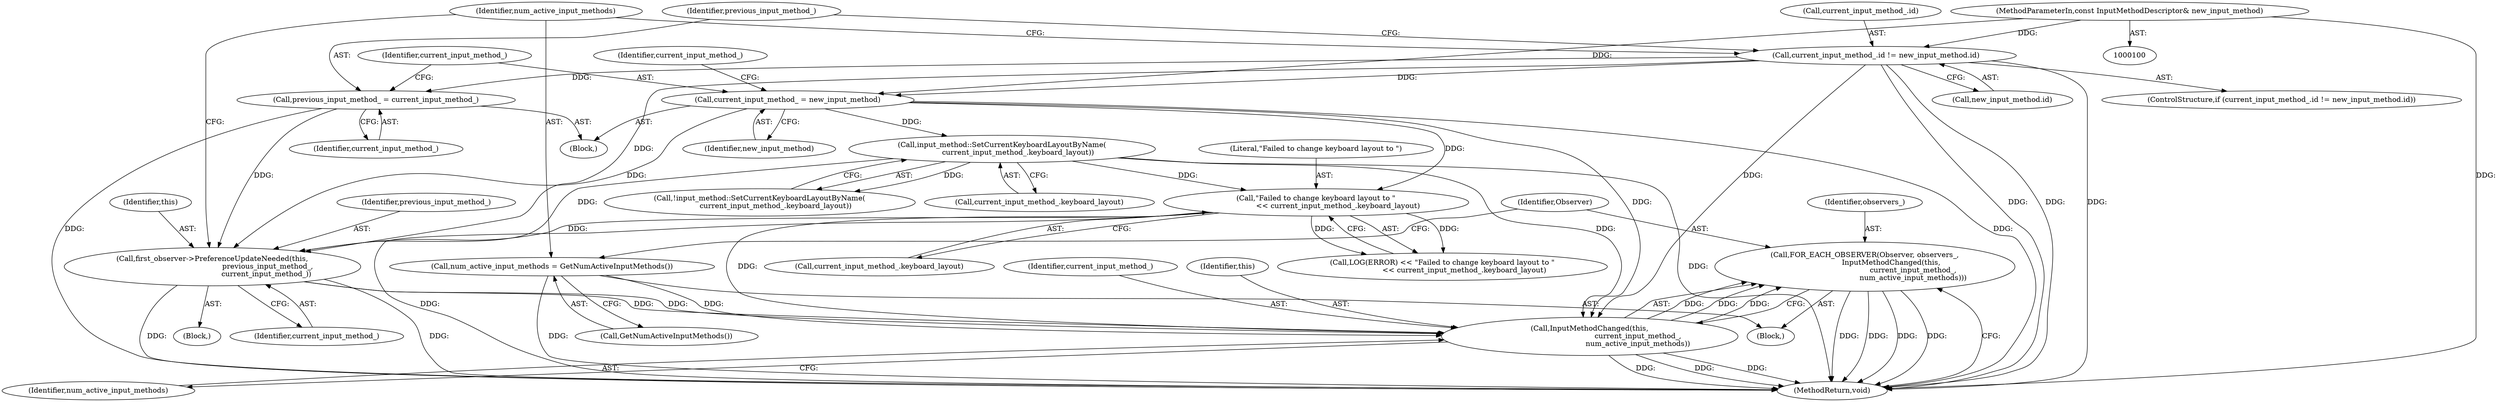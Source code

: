 digraph "1_Chrome_dc7b094a338c6c521f918f478e993f0f74bbea0d_2@del" {
"1000149" [label="(Call,FOR_EACH_OBSERVER(Observer, observers_,\n                       InputMethodChanged(this,\n                                          current_input_method_,\n                                          num_active_input_methods)))"];
"1000152" [label="(Call,InputMethodChanged(this,\n                                          current_input_method_,\n                                          num_active_input_methods))"];
"1000141" [label="(Call,first_observer->PreferenceUpdateNeeded(this,\n                                                previous_input_method_,\n                                               current_input_method_))"];
"1000112" [label="(Call,previous_input_method_ = current_input_method_)"];
"1000104" [label="(Call,current_input_method_.id != new_input_method.id)"];
"1000101" [label="(MethodParameterIn,const InputMethodDescriptor& new_input_method)"];
"1000128" [label="(Call,\"Failed to change keyboard layout to \"\n                   << current_input_method_.keyboard_layout)"];
"1000120" [label="(Call,input_method::SetCurrentKeyboardLayoutByName(\n              current_input_method_.keyboard_layout))"];
"1000115" [label="(Call,current_input_method_ = new_input_method)"];
"1000146" [label="(Call,num_active_input_methods = GetNumActiveInputMethods())"];
"1000105" [label="(Call,current_input_method_.id)"];
"1000154" [label="(Identifier,current_input_method_)"];
"1000103" [label="(ControlStructure,if (current_input_method_.id != new_input_method.id))"];
"1000104" [label="(Call,current_input_method_.id != new_input_method.id)"];
"1000113" [label="(Identifier,previous_input_method_)"];
"1000129" [label="(Literal,\"Failed to change keyboard layout to \")"];
"1000150" [label="(Identifier,Observer)"];
"1000143" [label="(Identifier,previous_input_method_)"];
"1000111" [label="(Block,)"];
"1000125" [label="(Call,LOG(ERROR) << \"Failed to change keyboard layout to \"\n                   << current_input_method_.keyboard_layout)"];
"1000156" [label="(MethodReturn,void)"];
"1000151" [label="(Identifier,observers_)"];
"1000116" [label="(Identifier,current_input_method_)"];
"1000115" [label="(Call,current_input_method_ = new_input_method)"];
"1000142" [label="(Identifier,this)"];
"1000117" [label="(Identifier,new_input_method)"];
"1000140" [label="(Block,)"];
"1000108" [label="(Call,new_input_method.id)"];
"1000119" [label="(Call,!input_method::SetCurrentKeyboardLayoutByName(\n              current_input_method_.keyboard_layout))"];
"1000122" [label="(Identifier,current_input_method_)"];
"1000121" [label="(Call,current_input_method_.keyboard_layout)"];
"1000141" [label="(Call,first_observer->PreferenceUpdateNeeded(this,\n                                                previous_input_method_,\n                                               current_input_method_))"];
"1000146" [label="(Call,num_active_input_methods = GetNumActiveInputMethods())"];
"1000101" [label="(MethodParameterIn,const InputMethodDescriptor& new_input_method)"];
"1000120" [label="(Call,input_method::SetCurrentKeyboardLayoutByName(\n              current_input_method_.keyboard_layout))"];
"1000102" [label="(Block,)"];
"1000147" [label="(Identifier,num_active_input_methods)"];
"1000114" [label="(Identifier,current_input_method_)"];
"1000152" [label="(Call,InputMethodChanged(this,\n                                          current_input_method_,\n                                          num_active_input_methods))"];
"1000148" [label="(Call,GetNumActiveInputMethods())"];
"1000128" [label="(Call,\"Failed to change keyboard layout to \"\n                   << current_input_method_.keyboard_layout)"];
"1000149" [label="(Call,FOR_EACH_OBSERVER(Observer, observers_,\n                       InputMethodChanged(this,\n                                          current_input_method_,\n                                          num_active_input_methods)))"];
"1000155" [label="(Identifier,num_active_input_methods)"];
"1000112" [label="(Call,previous_input_method_ = current_input_method_)"];
"1000130" [label="(Call,current_input_method_.keyboard_layout)"];
"1000144" [label="(Identifier,current_input_method_)"];
"1000153" [label="(Identifier,this)"];
"1000149" -> "1000102"  [label="AST: "];
"1000149" -> "1000152"  [label="CFG: "];
"1000150" -> "1000149"  [label="AST: "];
"1000151" -> "1000149"  [label="AST: "];
"1000152" -> "1000149"  [label="AST: "];
"1000156" -> "1000149"  [label="CFG: "];
"1000149" -> "1000156"  [label="DDG: "];
"1000149" -> "1000156"  [label="DDG: "];
"1000149" -> "1000156"  [label="DDG: "];
"1000149" -> "1000156"  [label="DDG: "];
"1000152" -> "1000149"  [label="DDG: "];
"1000152" -> "1000149"  [label="DDG: "];
"1000152" -> "1000149"  [label="DDG: "];
"1000152" -> "1000155"  [label="CFG: "];
"1000153" -> "1000152"  [label="AST: "];
"1000154" -> "1000152"  [label="AST: "];
"1000155" -> "1000152"  [label="AST: "];
"1000152" -> "1000156"  [label="DDG: "];
"1000152" -> "1000156"  [label="DDG: "];
"1000152" -> "1000156"  [label="DDG: "];
"1000141" -> "1000152"  [label="DDG: "];
"1000141" -> "1000152"  [label="DDG: "];
"1000128" -> "1000152"  [label="DDG: "];
"1000104" -> "1000152"  [label="DDG: "];
"1000120" -> "1000152"  [label="DDG: "];
"1000115" -> "1000152"  [label="DDG: "];
"1000146" -> "1000152"  [label="DDG: "];
"1000141" -> "1000140"  [label="AST: "];
"1000141" -> "1000144"  [label="CFG: "];
"1000142" -> "1000141"  [label="AST: "];
"1000143" -> "1000141"  [label="AST: "];
"1000144" -> "1000141"  [label="AST: "];
"1000147" -> "1000141"  [label="CFG: "];
"1000141" -> "1000156"  [label="DDG: "];
"1000141" -> "1000156"  [label="DDG: "];
"1000112" -> "1000141"  [label="DDG: "];
"1000128" -> "1000141"  [label="DDG: "];
"1000104" -> "1000141"  [label="DDG: "];
"1000120" -> "1000141"  [label="DDG: "];
"1000115" -> "1000141"  [label="DDG: "];
"1000112" -> "1000111"  [label="AST: "];
"1000112" -> "1000114"  [label="CFG: "];
"1000113" -> "1000112"  [label="AST: "];
"1000114" -> "1000112"  [label="AST: "];
"1000116" -> "1000112"  [label="CFG: "];
"1000112" -> "1000156"  [label="DDG: "];
"1000104" -> "1000112"  [label="DDG: "];
"1000104" -> "1000103"  [label="AST: "];
"1000104" -> "1000108"  [label="CFG: "];
"1000105" -> "1000104"  [label="AST: "];
"1000108" -> "1000104"  [label="AST: "];
"1000113" -> "1000104"  [label="CFG: "];
"1000147" -> "1000104"  [label="CFG: "];
"1000104" -> "1000156"  [label="DDG: "];
"1000104" -> "1000156"  [label="DDG: "];
"1000104" -> "1000156"  [label="DDG: "];
"1000101" -> "1000104"  [label="DDG: "];
"1000104" -> "1000115"  [label="DDG: "];
"1000101" -> "1000100"  [label="AST: "];
"1000101" -> "1000156"  [label="DDG: "];
"1000101" -> "1000115"  [label="DDG: "];
"1000128" -> "1000125"  [label="AST: "];
"1000128" -> "1000130"  [label="CFG: "];
"1000129" -> "1000128"  [label="AST: "];
"1000130" -> "1000128"  [label="AST: "];
"1000125" -> "1000128"  [label="CFG: "];
"1000128" -> "1000156"  [label="DDG: "];
"1000128" -> "1000125"  [label="DDG: "];
"1000128" -> "1000125"  [label="DDG: "];
"1000120" -> "1000128"  [label="DDG: "];
"1000115" -> "1000128"  [label="DDG: "];
"1000120" -> "1000119"  [label="AST: "];
"1000120" -> "1000121"  [label="CFG: "];
"1000121" -> "1000120"  [label="AST: "];
"1000119" -> "1000120"  [label="CFG: "];
"1000120" -> "1000156"  [label="DDG: "];
"1000120" -> "1000119"  [label="DDG: "];
"1000115" -> "1000120"  [label="DDG: "];
"1000115" -> "1000111"  [label="AST: "];
"1000115" -> "1000117"  [label="CFG: "];
"1000116" -> "1000115"  [label="AST: "];
"1000117" -> "1000115"  [label="AST: "];
"1000122" -> "1000115"  [label="CFG: "];
"1000115" -> "1000156"  [label="DDG: "];
"1000146" -> "1000102"  [label="AST: "];
"1000146" -> "1000148"  [label="CFG: "];
"1000147" -> "1000146"  [label="AST: "];
"1000148" -> "1000146"  [label="AST: "];
"1000150" -> "1000146"  [label="CFG: "];
"1000146" -> "1000156"  [label="DDG: "];
}
